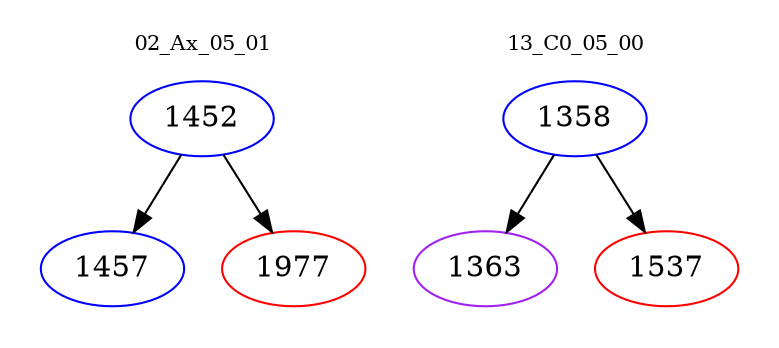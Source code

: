 digraph{
subgraph cluster_0 {
color = white
label = "02_Ax_05_01";
fontsize=10;
T0_1452 [label="1452", color="blue"]
T0_1452 -> T0_1457 [color="black"]
T0_1457 [label="1457", color="blue"]
T0_1452 -> T0_1977 [color="black"]
T0_1977 [label="1977", color="red"]
}
subgraph cluster_1 {
color = white
label = "13_C0_05_00";
fontsize=10;
T1_1358 [label="1358", color="blue"]
T1_1358 -> T1_1363 [color="black"]
T1_1363 [label="1363", color="purple"]
T1_1358 -> T1_1537 [color="black"]
T1_1537 [label="1537", color="red"]
}
}
